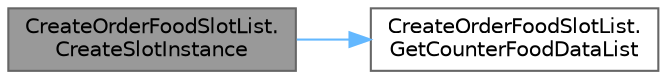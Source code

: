 digraph "CreateOrderFoodSlotList.CreateSlotInstance"
{
 // LATEX_PDF_SIZE
  bgcolor="transparent";
  edge [fontname=Helvetica,fontsize=10,labelfontname=Helvetica,labelfontsize=10];
  node [fontname=Helvetica,fontsize=10,shape=box,height=0.2,width=0.4];
  rankdir="LR";
  Node1 [id="Node000001",label="CreateOrderFoodSlotList.\lCreateSlotInstance",height=0.2,width=0.4,color="gray40", fillcolor="grey60", style="filled", fontcolor="black",tooltip=" "];
  Node1 -> Node2 [id="edge2_Node000001_Node000002",color="steelblue1",style="solid",tooltip=" "];
  Node2 [id="Node000002",label="CreateOrderFoodSlotList.\lGetCounterFoodDataList",height=0.2,width=0.4,color="grey40", fillcolor="white", style="filled",URL="$class_create_order_food_slot_list.html#a4309c0b7b3897a7e14efad43b9d9e5d6",tooltip=" "];
}
